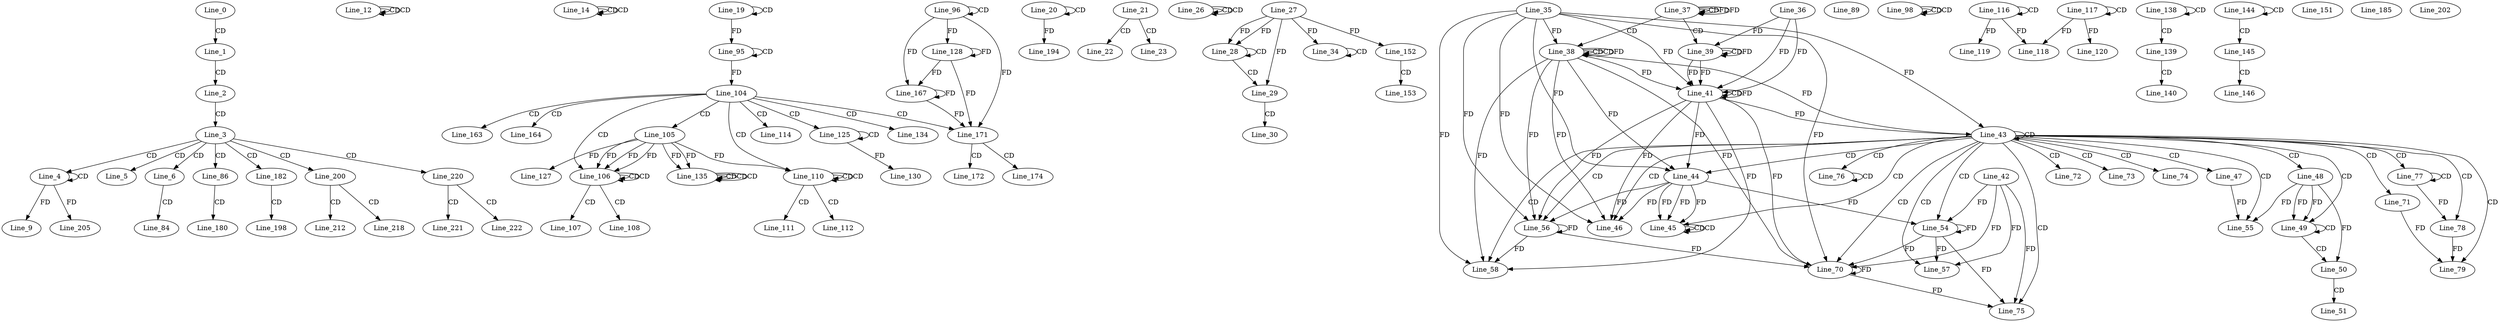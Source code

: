digraph G {
  Line_0;
  Line_1;
  Line_2;
  Line_3;
  Line_4;
  Line_4;
  Line_5;
  Line_6;
  Line_9;
  Line_12;
  Line_12;
  Line_12;
  Line_14;
  Line_14;
  Line_14;
  Line_19;
  Line_19;
  Line_20;
  Line_20;
  Line_21;
  Line_22;
  Line_23;
  Line_26;
  Line_26;
  Line_26;
  Line_27;
  Line_28;
  Line_28;
  Line_29;
  Line_29;
  Line_30;
  Line_34;
  Line_34;
  Line_37;
  Line_37;
  Line_37;
  Line_38;
  Line_38;
  Line_38;
  Line_35;
  Line_39;
  Line_39;
  Line_36;
  Line_41;
  Line_41;
  Line_43;
  Line_43;
  Line_43;
  Line_43;
  Line_44;
  Line_44;
  Line_45;
  Line_45;
  Line_45;
  Line_46;
  Line_47;
  Line_48;
  Line_49;
  Line_49;
  Line_50;
  Line_50;
  Line_51;
  Line_54;
  Line_42;
  Line_54;
  Line_55;
  Line_56;
  Line_57;
  Line_58;
  Line_58;
  Line_70;
  Line_70;
  Line_71;
  Line_72;
  Line_73;
  Line_74;
  Line_75;
  Line_76;
  Line_76;
  Line_77;
  Line_77;
  Line_78;
  Line_78;
  Line_79;
  Line_84;
  Line_86;
  Line_89;
  Line_95;
  Line_95;
  Line_96;
  Line_96;
  Line_98;
  Line_98;
  Line_98;
  Line_104;
  Line_105;
  Line_106;
  Line_106;
  Line_106;
  Line_106;
  Line_107;
  Line_108;
  Line_110;
  Line_110;
  Line_110;
  Line_111;
  Line_112;
  Line_114;
  Line_116;
  Line_116;
  Line_117;
  Line_117;
  Line_118;
  Line_118;
  Line_119;
  Line_120;
  Line_125;
  Line_125;
  Line_127;
  Line_128;
  Line_128;
  Line_130;
  Line_134;
  Line_135;
  Line_135;
  Line_135;
  Line_135;
  Line_135;
  Line_138;
  Line_138;
  Line_139;
  Line_139;
  Line_140;
  Line_144;
  Line_144;
  Line_145;
  Line_145;
  Line_146;
  Line_151;
  Line_152;
  Line_152;
  Line_153;
  Line_163;
  Line_164;
  Line_167;
  Line_167;
  Line_171;
  Line_172;
  Line_174;
  Line_180;
  Line_182;
  Line_185;
  Line_194;
  Line_198;
  Line_200;
  Line_202;
  Line_205;
  Line_212;
  Line_218;
  Line_220;
  Line_221;
  Line_222;
  Line_0 -> Line_1 [ label="CD" ];
  Line_1 -> Line_2 [ label="CD" ];
  Line_2 -> Line_3 [ label="CD" ];
  Line_3 -> Line_4 [ label="CD" ];
  Line_4 -> Line_4 [ label="CD" ];
  Line_3 -> Line_5 [ label="CD" ];
  Line_3 -> Line_6 [ label="CD" ];
  Line_4 -> Line_9 [ label="FD" ];
  Line_12 -> Line_12 [ label="CD" ];
  Line_12 -> Line_12 [ label="CD" ];
  Line_14 -> Line_14 [ label="CD" ];
  Line_14 -> Line_14 [ label="CD" ];
  Line_19 -> Line_19 [ label="CD" ];
  Line_20 -> Line_20 [ label="CD" ];
  Line_21 -> Line_22 [ label="CD" ];
  Line_21 -> Line_23 [ label="CD" ];
  Line_26 -> Line_26 [ label="CD" ];
  Line_26 -> Line_26 [ label="CD" ];
  Line_27 -> Line_28 [ label="FD" ];
  Line_28 -> Line_28 [ label="CD" ];
  Line_27 -> Line_28 [ label="FD" ];
  Line_28 -> Line_29 [ label="CD" ];
  Line_27 -> Line_29 [ label="FD" ];
  Line_29 -> Line_30 [ label="CD" ];
  Line_34 -> Line_34 [ label="CD" ];
  Line_27 -> Line_34 [ label="FD" ];
  Line_37 -> Line_37 [ label="CD" ];
  Line_37 -> Line_37 [ label="FD" ];
  Line_37 -> Line_38 [ label="CD" ];
  Line_38 -> Line_38 [ label="CD" ];
  Line_38 -> Line_38 [ label="CD" ];
  Line_38 -> Line_38 [ label="FD" ];
  Line_35 -> Line_38 [ label="FD" ];
  Line_37 -> Line_39 [ label="CD" ];
  Line_39 -> Line_39 [ label="CD" ];
  Line_39 -> Line_39 [ label="FD" ];
  Line_36 -> Line_39 [ label="FD" ];
  Line_39 -> Line_41 [ label="FD" ];
  Line_36 -> Line_41 [ label="FD" ];
  Line_41 -> Line_41 [ label="CD" ];
  Line_38 -> Line_41 [ label="FD" ];
  Line_35 -> Line_41 [ label="FD" ];
  Line_41 -> Line_41 [ label="FD" ];
  Line_39 -> Line_41 [ label="FD" ];
  Line_36 -> Line_41 [ label="FD" ];
  Line_43 -> Line_43 [ label="CD" ];
  Line_38 -> Line_43 [ label="FD" ];
  Line_35 -> Line_43 [ label="FD" ];
  Line_41 -> Line_43 [ label="FD" ];
  Line_43 -> Line_44 [ label="CD" ];
  Line_38 -> Line_44 [ label="FD" ];
  Line_35 -> Line_44 [ label="FD" ];
  Line_41 -> Line_44 [ label="FD" ];
  Line_43 -> Line_45 [ label="CD" ];
  Line_44 -> Line_45 [ label="FD" ];
  Line_45 -> Line_45 [ label="CD" ];
  Line_44 -> Line_45 [ label="FD" ];
  Line_45 -> Line_45 [ label="CD" ];
  Line_44 -> Line_45 [ label="FD" ];
  Line_43 -> Line_46 [ label="CD" ];
  Line_38 -> Line_46 [ label="FD" ];
  Line_35 -> Line_46 [ label="FD" ];
  Line_41 -> Line_46 [ label="FD" ];
  Line_44 -> Line_46 [ label="FD" ];
  Line_43 -> Line_47 [ label="CD" ];
  Line_43 -> Line_48 [ label="CD" ];
  Line_43 -> Line_49 [ label="CD" ];
  Line_48 -> Line_49 [ label="FD" ];
  Line_49 -> Line_49 [ label="CD" ];
  Line_48 -> Line_49 [ label="FD" ];
  Line_49 -> Line_50 [ label="CD" ];
  Line_48 -> Line_50 [ label="FD" ];
  Line_50 -> Line_51 [ label="CD" ];
  Line_43 -> Line_54 [ label="CD" ];
  Line_42 -> Line_54 [ label="FD" ];
  Line_54 -> Line_54 [ label="FD" ];
  Line_44 -> Line_54 [ label="FD" ];
  Line_43 -> Line_55 [ label="CD" ];
  Line_47 -> Line_55 [ label="FD" ];
  Line_48 -> Line_55 [ label="FD" ];
  Line_43 -> Line_56 [ label="CD" ];
  Line_38 -> Line_56 [ label="FD" ];
  Line_35 -> Line_56 [ label="FD" ];
  Line_41 -> Line_56 [ label="FD" ];
  Line_56 -> Line_56 [ label="FD" ];
  Line_44 -> Line_56 [ label="FD" ];
  Line_43 -> Line_57 [ label="CD" ];
  Line_42 -> Line_57 [ label="FD" ];
  Line_54 -> Line_57 [ label="FD" ];
  Line_43 -> Line_58 [ label="CD" ];
  Line_38 -> Line_58 [ label="FD" ];
  Line_35 -> Line_58 [ label="FD" ];
  Line_41 -> Line_58 [ label="FD" ];
  Line_56 -> Line_58 [ label="FD" ];
  Line_43 -> Line_70 [ label="CD" ];
  Line_42 -> Line_70 [ label="FD" ];
  Line_54 -> Line_70 [ label="FD" ];
  Line_70 -> Line_70 [ label="FD" ];
  Line_38 -> Line_70 [ label="FD" ];
  Line_35 -> Line_70 [ label="FD" ];
  Line_41 -> Line_70 [ label="FD" ];
  Line_56 -> Line_70 [ label="FD" ];
  Line_43 -> Line_71 [ label="CD" ];
  Line_43 -> Line_72 [ label="CD" ];
  Line_43 -> Line_73 [ label="CD" ];
  Line_43 -> Line_74 [ label="CD" ];
  Line_43 -> Line_75 [ label="CD" ];
  Line_42 -> Line_75 [ label="FD" ];
  Line_54 -> Line_75 [ label="FD" ];
  Line_70 -> Line_75 [ label="FD" ];
  Line_43 -> Line_76 [ label="CD" ];
  Line_76 -> Line_76 [ label="CD" ];
  Line_43 -> Line_77 [ label="CD" ];
  Line_77 -> Line_77 [ label="CD" ];
  Line_43 -> Line_78 [ label="CD" ];
  Line_77 -> Line_78 [ label="FD" ];
  Line_43 -> Line_79 [ label="CD" ];
  Line_78 -> Line_79 [ label="FD" ];
  Line_71 -> Line_79 [ label="FD" ];
  Line_6 -> Line_84 [ label="CD" ];
  Line_3 -> Line_86 [ label="CD" ];
  Line_95 -> Line_95 [ label="CD" ];
  Line_19 -> Line_95 [ label="FD" ];
  Line_96 -> Line_96 [ label="CD" ];
  Line_98 -> Line_98 [ label="CD" ];
  Line_98 -> Line_98 [ label="CD" ];
  Line_95 -> Line_104 [ label="FD" ];
  Line_104 -> Line_105 [ label="CD" ];
  Line_104 -> Line_106 [ label="CD" ];
  Line_105 -> Line_106 [ label="FD" ];
  Line_106 -> Line_106 [ label="CD" ];
  Line_105 -> Line_106 [ label="FD" ];
  Line_106 -> Line_106 [ label="CD" ];
  Line_105 -> Line_106 [ label="FD" ];
  Line_106 -> Line_107 [ label="CD" ];
  Line_106 -> Line_108 [ label="CD" ];
  Line_104 -> Line_110 [ label="CD" ];
  Line_110 -> Line_110 [ label="CD" ];
  Line_110 -> Line_110 [ label="CD" ];
  Line_105 -> Line_110 [ label="FD" ];
  Line_110 -> Line_111 [ label="CD" ];
  Line_110 -> Line_112 [ label="CD" ];
  Line_104 -> Line_114 [ label="CD" ];
  Line_116 -> Line_116 [ label="CD" ];
  Line_117 -> Line_117 [ label="CD" ];
  Line_117 -> Line_118 [ label="FD" ];
  Line_116 -> Line_118 [ label="FD" ];
  Line_116 -> Line_119 [ label="FD" ];
  Line_117 -> Line_120 [ label="FD" ];
  Line_104 -> Line_125 [ label="CD" ];
  Line_125 -> Line_125 [ label="CD" ];
  Line_105 -> Line_127 [ label="FD" ];
  Line_96 -> Line_128 [ label="FD" ];
  Line_128 -> Line_128 [ label="FD" ];
  Line_125 -> Line_130 [ label="FD" ];
  Line_104 -> Line_134 [ label="CD" ];
  Line_135 -> Line_135 [ label="CD" ];
  Line_105 -> Line_135 [ label="FD" ];
  Line_135 -> Line_135 [ label="CD" ];
  Line_105 -> Line_135 [ label="FD" ];
  Line_135 -> Line_135 [ label="CD" ];
  Line_138 -> Line_138 [ label="CD" ];
  Line_138 -> Line_139 [ label="CD" ];
  Line_139 -> Line_140 [ label="CD" ];
  Line_144 -> Line_144 [ label="CD" ];
  Line_144 -> Line_145 [ label="CD" ];
  Line_145 -> Line_146 [ label="CD" ];
  Line_27 -> Line_152 [ label="FD" ];
  Line_152 -> Line_153 [ label="CD" ];
  Line_104 -> Line_163 [ label="CD" ];
  Line_104 -> Line_164 [ label="CD" ];
  Line_96 -> Line_167 [ label="FD" ];
  Line_128 -> Line_167 [ label="FD" ];
  Line_167 -> Line_167 [ label="FD" ];
  Line_104 -> Line_171 [ label="CD" ];
  Line_96 -> Line_171 [ label="FD" ];
  Line_128 -> Line_171 [ label="FD" ];
  Line_167 -> Line_171 [ label="FD" ];
  Line_171 -> Line_172 [ label="CD" ];
  Line_171 -> Line_174 [ label="CD" ];
  Line_86 -> Line_180 [ label="CD" ];
  Line_3 -> Line_182 [ label="CD" ];
  Line_20 -> Line_194 [ label="FD" ];
  Line_182 -> Line_198 [ label="CD" ];
  Line_3 -> Line_200 [ label="CD" ];
  Line_4 -> Line_205 [ label="FD" ];
  Line_200 -> Line_212 [ label="CD" ];
  Line_200 -> Line_218 [ label="CD" ];
  Line_3 -> Line_220 [ label="CD" ];
  Line_220 -> Line_221 [ label="CD" ];
  Line_220 -> Line_222 [ label="CD" ];
  Line_37 -> Line_37 [ label="FD" ];
}
